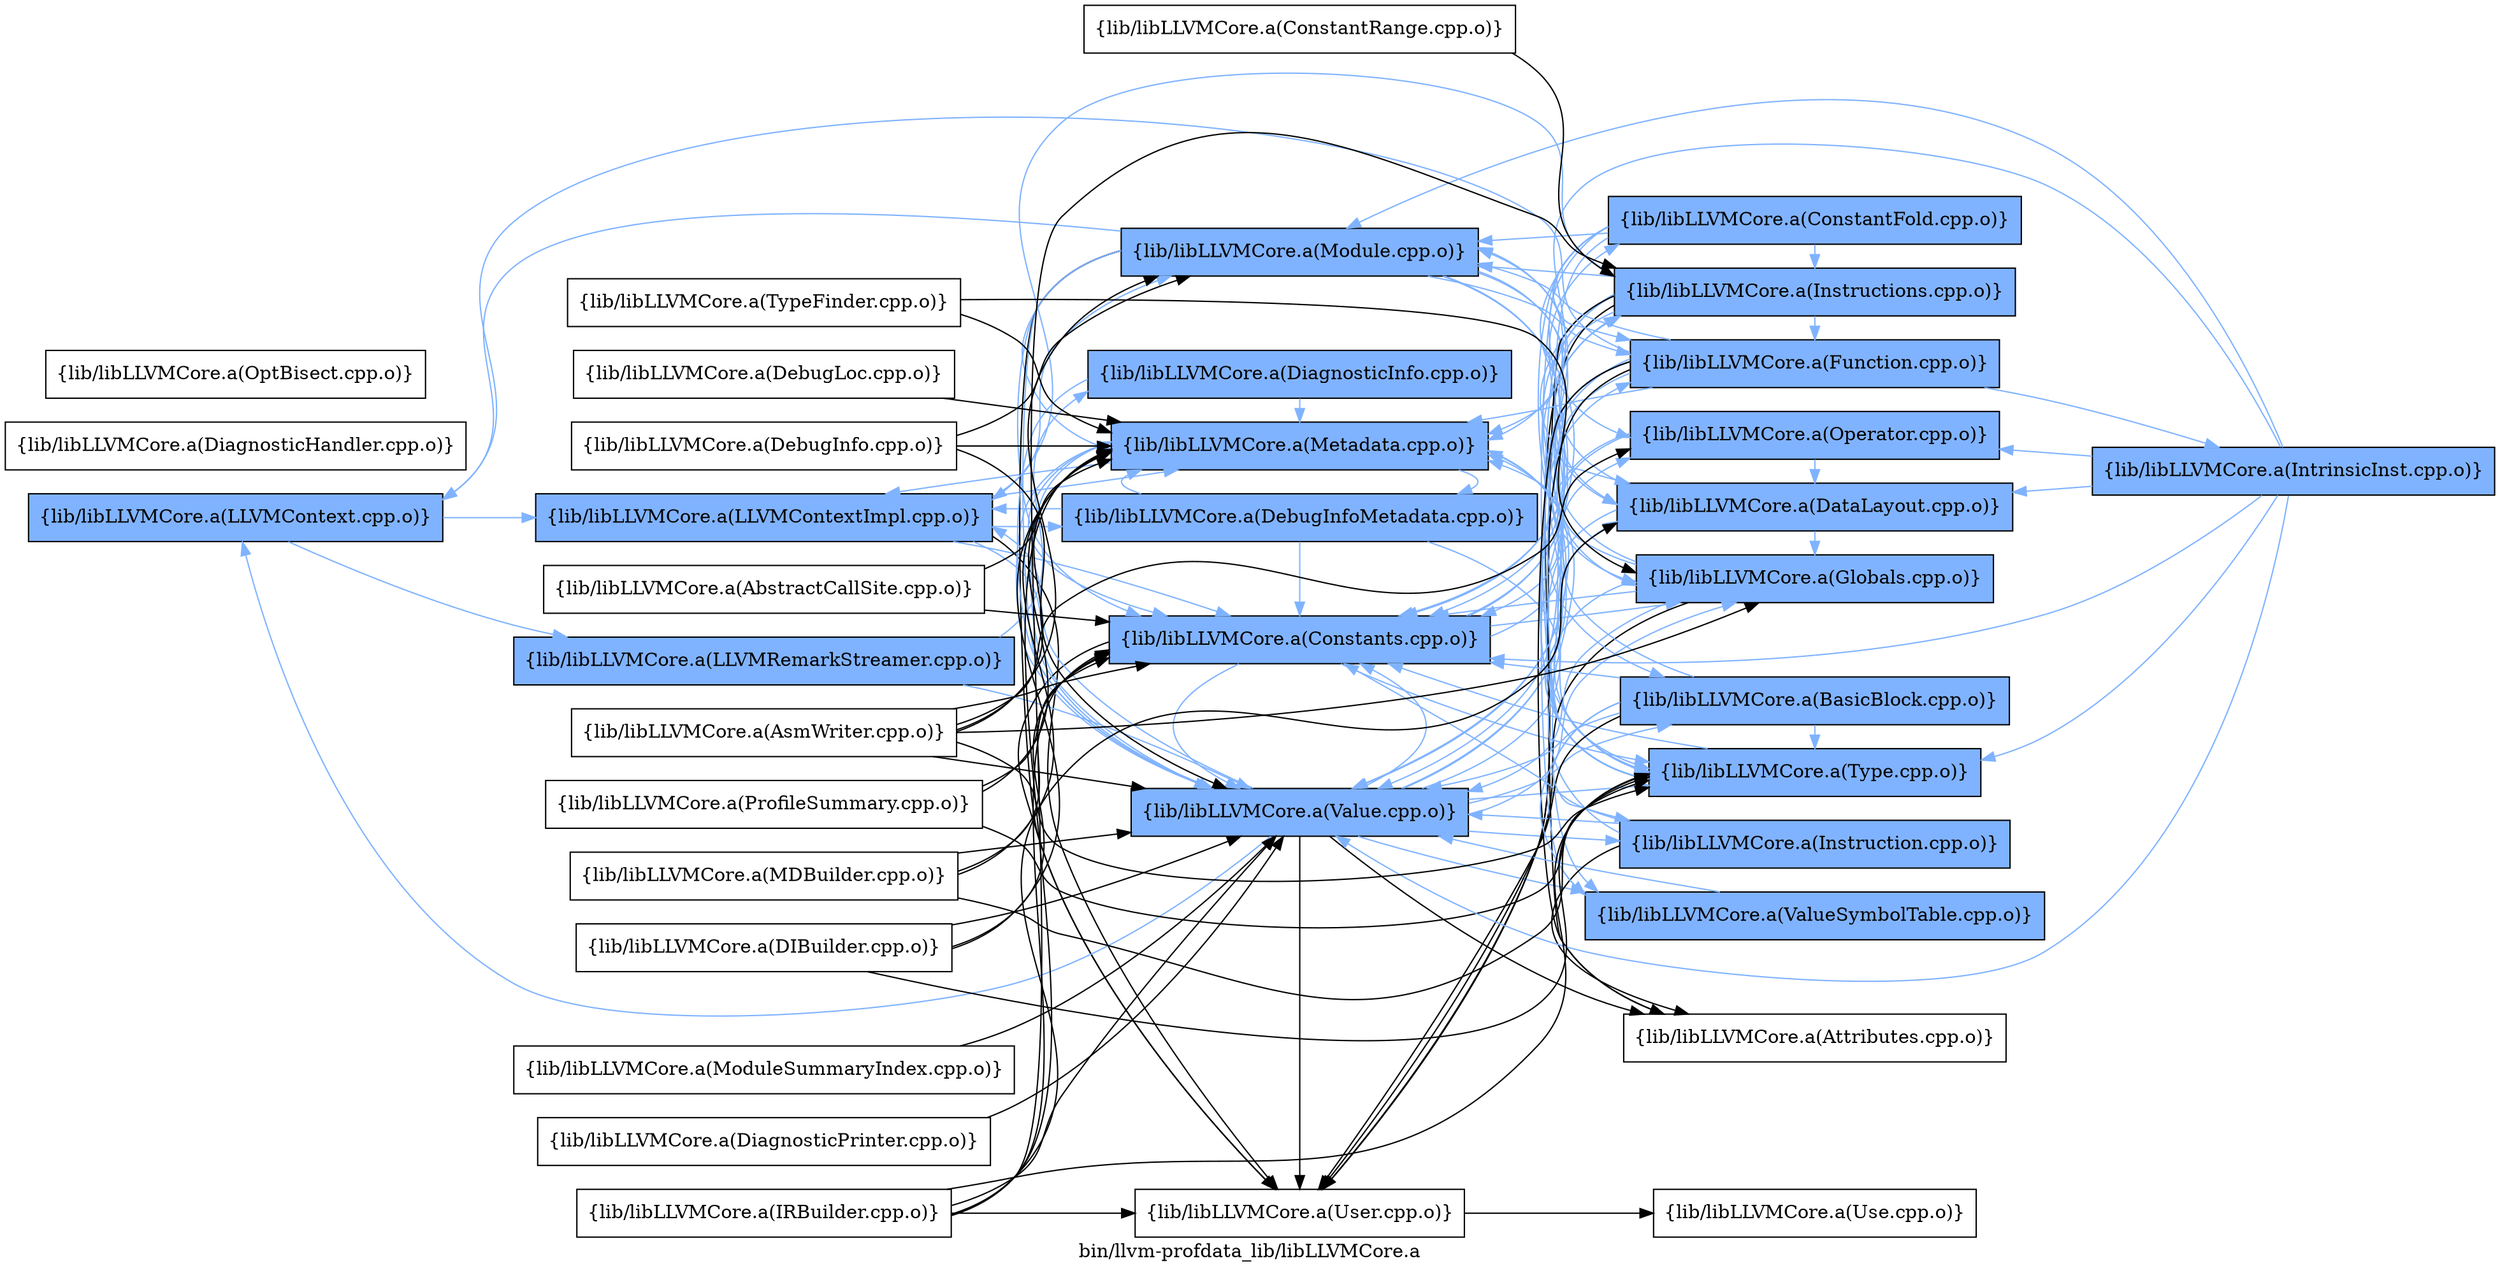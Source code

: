 digraph "bin/llvm-profdata_lib/libLLVMCore.a" {
	label="bin/llvm-profdata_lib/libLLVMCore.a";
	rankdir=LR;
	{ rank=same; Node0x55ede755e3e8;  }
	{ rank=same; Node0x55ede755fab8; Node0x55ede755b9b8;  }
	{ rank=same; Node0x55ede755dd58; Node0x55ede755bb48; Node0x55ede755d218; Node0x55ede755cfe8; Node0x55ede755e488; Node0x55ede755ebb8; Node0x55ede755d6c8;  }
	{ rank=same; Node0x55ede755f338; Node0x55ede7560198; Node0x55ede755e0c8; Node0x55ede755ea78; Node0x55ede755f658; Node0x55ede755cf48; Node0x55ede755e708; Node0x55ede755d3a8; Node0x55ede755e758; Node0x55ede755d128; Node0x55ede755ec08; Node0x55ede755fd38;  }
	{ rank=same; Node0x55ede755e3e8;  }
	{ rank=same; Node0x55ede755fab8; Node0x55ede755b9b8;  }
	{ rank=same; Node0x55ede755dd58; Node0x55ede755bb48; Node0x55ede755d218; Node0x55ede755cfe8; Node0x55ede755e488; Node0x55ede755ebb8; Node0x55ede755d6c8;  }
	{ rank=same; Node0x55ede755f338; Node0x55ede7560198; Node0x55ede755e0c8; Node0x55ede755ea78; Node0x55ede755f658; Node0x55ede755cf48; Node0x55ede755e708; Node0x55ede755d3a8; Node0x55ede755e758; Node0x55ede755d128; Node0x55ede755ec08; Node0x55ede755fd38;  }

	Node0x55ede755e3e8 [shape=record,shape=box,group=1,style=filled,fillcolor="0.600000 0.5 1",label="{lib/libLLVMCore.a(LLVMContext.cpp.o)}"];
	Node0x55ede755e3e8 -> Node0x55ede755fab8[color="0.600000 0.5 1"];
	Node0x55ede755e3e8 -> Node0x55ede755b9b8[color="0.600000 0.5 1"];
	Node0x55ede7560328 [shape=record,shape=box,group=0,label="{lib/libLLVMCore.a(ProfileSummary.cpp.o)}"];
	Node0x55ede7560328 -> Node0x55ede755dd58;
	Node0x55ede7560328 -> Node0x55ede755d218;
	Node0x55ede7560328 -> Node0x55ede755f658;
	Node0x55ede755fab8 [shape=record,shape=box,group=1,style=filled,fillcolor="0.600000 0.5 1",label="{lib/libLLVMCore.a(LLVMContextImpl.cpp.o)}"];
	Node0x55ede755fab8 -> Node0x55ede755dd58[color="0.600000 0.5 1"];
	Node0x55ede755fab8 -> Node0x55ede755bb48[color="0.600000 0.5 1"];
	Node0x55ede755fab8 -> Node0x55ede755d218[color="0.600000 0.5 1"];
	Node0x55ede755fab8 -> Node0x55ede755cfe8[color="0.600000 0.5 1"];
	Node0x55ede755fab8 -> Node0x55ede755e488;
	Node0x55ede755fab8 -> Node0x55ede755ebb8[color="0.600000 0.5 1"];
	Node0x55ede755b9b8 [shape=record,shape=box,group=1,style=filled,fillcolor="0.600000 0.5 1",label="{lib/libLLVMCore.a(LLVMRemarkStreamer.cpp.o)}"];
	Node0x55ede755b9b8 -> Node0x55ede755d6c8[color="0.600000 0.5 1"];
	Node0x55ede755b9b8 -> Node0x55ede755ebb8[color="0.600000 0.5 1"];
	Node0x55ede755ddf8 [shape=record,shape=box,group=0,label="{lib/libLLVMCore.a(DiagnosticPrinter.cpp.o)}"];
	Node0x55ede755ddf8 -> Node0x55ede755ebb8;
	Node0x55ede755ebb8 [shape=record,shape=box,group=1,style=filled,fillcolor="0.600000 0.5 1",label="{lib/libLLVMCore.a(Value.cpp.o)}"];
	Node0x55ede755ebb8 -> Node0x55ede755e3e8[color="0.600000 0.5 1"];
	Node0x55ede755ebb8 -> Node0x55ede755cf48[color="0.600000 0.5 1"];
	Node0x55ede755ebb8 -> Node0x55ede755dd58[color="0.600000 0.5 1"];
	Node0x55ede755ebb8 -> Node0x55ede755d128[color="0.600000 0.5 1"];
	Node0x55ede755ebb8 -> Node0x55ede755ec08[color="0.600000 0.5 1"];
	Node0x55ede755ebb8 -> Node0x55ede755f338[color="0.600000 0.5 1"];
	Node0x55ede755ebb8 -> Node0x55ede755e708[color="0.600000 0.5 1"];
	Node0x55ede755ebb8 -> Node0x55ede7560198[color="0.600000 0.5 1"];
	Node0x55ede755ebb8 -> Node0x55ede755fd38;
	Node0x55ede755ebb8 -> Node0x55ede755fab8[color="0.600000 0.5 1"];
	Node0x55ede755ebb8 -> Node0x55ede755d218[color="0.600000 0.5 1"];
	Node0x55ede755ebb8 -> Node0x55ede755f658[color="0.600000 0.5 1"];
	Node0x55ede755ebb8 -> Node0x55ede755e488;
	Node0x55ede755ebb8 -> Node0x55ede755d3a8[color="0.600000 0.5 1"];
	Node0x55ede755d6c8 [shape=record,shape=box,group=1,style=filled,fillcolor="0.600000 0.5 1",label="{lib/libLLVMCore.a(DiagnosticInfo.cpp.o)}"];
	Node0x55ede755d6c8 -> Node0x55ede755d218[color="0.600000 0.5 1"];
	Node0x55ede755d6c8 -> Node0x55ede755ebb8[color="0.600000 0.5 1"];
	Node0x55ede755d218 [shape=record,shape=box,group=1,style=filled,fillcolor="0.600000 0.5 1",label="{lib/libLLVMCore.a(Metadata.cpp.o)}"];
	Node0x55ede755d218 -> Node0x55ede755dd58[color="0.600000 0.5 1"];
	Node0x55ede755d218 -> Node0x55ede755bb48[color="0.600000 0.5 1"];
	Node0x55ede755d218 -> Node0x55ede755fab8[color="0.600000 0.5 1"];
	Node0x55ede755d218 -> Node0x55ede755f658[color="0.600000 0.5 1"];
	Node0x55ede755d218 -> Node0x55ede755ebb8[color="0.600000 0.5 1"];
	Node0x55ede755cf48 [shape=record,shape=box,group=1,style=filled,fillcolor="0.600000 0.5 1",label="{lib/libLLVMCore.a(Function.cpp.o)}"];
	Node0x55ede755cf48 -> Node0x55ede755e3e8[color="0.600000 0.5 1"];
	Node0x55ede755cf48 -> Node0x55ede755dd58[color="0.600000 0.5 1"];
	Node0x55ede755cf48 -> Node0x55ede755ec08[color="0.600000 0.5 1"];
	Node0x55ede755cf48 -> Node0x55ede755e708[color="0.600000 0.5 1"];
	Node0x55ede755cf48 -> Node0x55ede755fd38;
	Node0x55ede755cf48 -> Node0x55ede755e398[color="0.600000 0.5 1"];
	Node0x55ede755cf48 -> Node0x55ede755d218[color="0.600000 0.5 1"];
	Node0x55ede755cf48 -> Node0x55ede755cfe8[color="0.600000 0.5 1"];
	Node0x55ede755cf48 -> Node0x55ede755f658[color="0.600000 0.5 1"];
	Node0x55ede755cf48 -> Node0x55ede755e488;
	Node0x55ede755cf48 -> Node0x55ede755ebb8[color="0.600000 0.5 1"];
	Node0x55ede755cf48 -> Node0x55ede755d3a8[color="0.600000 0.5 1"];
	Node0x55ede755dd58 [shape=record,shape=box,group=1,style=filled,fillcolor="0.600000 0.5 1",label="{lib/libLLVMCore.a(Constants.cpp.o)}"];
	Node0x55ede755dd58 -> Node0x55ede755f338[color="0.600000 0.5 1"];
	Node0x55ede755dd58 -> Node0x55ede7560198[color="0.600000 0.5 1"];
	Node0x55ede755dd58 -> Node0x55ede755e0c8[color="0.600000 0.5 1"];
	Node0x55ede755dd58 -> Node0x55ede755ea78[color="0.600000 0.5 1"];
	Node0x55ede755dd58 -> Node0x55ede755f658[color="0.600000 0.5 1"];
	Node0x55ede755dd58 -> Node0x55ede755e488;
	Node0x55ede755dd58 -> Node0x55ede755ebb8[color="0.600000 0.5 1"];
	Node0x55ede755ec08 [shape=record,shape=box,group=1,style=filled,fillcolor="0.600000 0.5 1",label="{lib/libLLVMCore.a(BasicBlock.cpp.o)}"];
	Node0x55ede755ec08 -> Node0x55ede755dd58[color="0.600000 0.5 1"];
	Node0x55ede755ec08 -> Node0x55ede755d128[color="0.600000 0.5 1"];
	Node0x55ede755ec08 -> Node0x55ede755d218[color="0.600000 0.5 1"];
	Node0x55ede755ec08 -> Node0x55ede755f658[color="0.600000 0.5 1"];
	Node0x55ede755ec08 -> Node0x55ede755e488;
	Node0x55ede755ec08 -> Node0x55ede755ebb8[color="0.600000 0.5 1"];
	Node0x55ede755ec08 -> Node0x55ede755d3a8[color="0.600000 0.5 1"];
	Node0x55ede755e708 [shape=record,shape=box,group=1,style=filled,fillcolor="0.600000 0.5 1",label="{lib/libLLVMCore.a(DataLayout.cpp.o)}"];
	Node0x55ede755e708 -> Node0x55ede7560198[color="0.600000 0.5 1"];
	Node0x55ede755e708 -> Node0x55ede755cfe8[color="0.600000 0.5 1"];
	Node0x55ede755e708 -> Node0x55ede755f658[color="0.600000 0.5 1"];
	Node0x55ede755fd38 [shape=record,shape=box,group=0,label="{lib/libLLVMCore.a(Attributes.cpp.o)}"];
	Node0x55ede755e398 [shape=record,shape=box,group=1,style=filled,fillcolor="0.600000 0.5 1",label="{lib/libLLVMCore.a(IntrinsicInst.cpp.o)}"];
	Node0x55ede755e398 -> Node0x55ede755dd58[color="0.600000 0.5 1"];
	Node0x55ede755e398 -> Node0x55ede755e708[color="0.600000 0.5 1"];
	Node0x55ede755e398 -> Node0x55ede755d218[color="0.600000 0.5 1"];
	Node0x55ede755e398 -> Node0x55ede755cfe8[color="0.600000 0.5 1"];
	Node0x55ede755e398 -> Node0x55ede755ea78[color="0.600000 0.5 1"];
	Node0x55ede755e398 -> Node0x55ede755f658[color="0.600000 0.5 1"];
	Node0x55ede755e398 -> Node0x55ede755ebb8[color="0.600000 0.5 1"];
	Node0x55ede755cfe8 [shape=record,shape=box,group=1,style=filled,fillcolor="0.600000 0.5 1",label="{lib/libLLVMCore.a(Module.cpp.o)}"];
	Node0x55ede755cfe8 -> Node0x55ede755e3e8[color="0.600000 0.5 1"];
	Node0x55ede755cfe8 -> Node0x55ede755cf48[color="0.600000 0.5 1"];
	Node0x55ede755cfe8 -> Node0x55ede755dd58[color="0.600000 0.5 1"];
	Node0x55ede755cfe8 -> Node0x55ede755e708[color="0.600000 0.5 1"];
	Node0x55ede755cfe8 -> Node0x55ede7560198[color="0.600000 0.5 1"];
	Node0x55ede755cfe8 -> Node0x55ede755d218[color="0.600000 0.5 1"];
	Node0x55ede755cfe8 -> Node0x55ede755f658[color="0.600000 0.5 1"];
	Node0x55ede755cfe8 -> Node0x55ede755e488;
	Node0x55ede755cfe8 -> Node0x55ede755ebb8[color="0.600000 0.5 1"];
	Node0x55ede755cfe8 -> Node0x55ede755d3a8[color="0.600000 0.5 1"];
	Node0x55ede755f658 [shape=record,shape=box,group=1,style=filled,fillcolor="0.600000 0.5 1",label="{lib/libLLVMCore.a(Type.cpp.o)}"];
	Node0x55ede755f658 -> Node0x55ede755dd58[color="0.600000 0.5 1"];
	Node0x55ede755e488 [shape=record,shape=box,group=0,label="{lib/libLLVMCore.a(User.cpp.o)}"];
	Node0x55ede755e488 -> Node0x55ede755e758;
	Node0x55ede755d3a8 [shape=record,shape=box,group=1,style=filled,fillcolor="0.600000 0.5 1",label="{lib/libLLVMCore.a(ValueSymbolTable.cpp.o)}"];
	Node0x55ede755d3a8 -> Node0x55ede755ebb8[color="0.600000 0.5 1"];
	Node0x55ede755f338 [shape=record,shape=box,group=1,style=filled,fillcolor="0.600000 0.5 1",label="{lib/libLLVMCore.a(Instructions.cpp.o)}"];
	Node0x55ede755f338 -> Node0x55ede755cf48[color="0.600000 0.5 1"];
	Node0x55ede755f338 -> Node0x55ede755dd58[color="0.600000 0.5 1"];
	Node0x55ede755f338 -> Node0x55ede755e708[color="0.600000 0.5 1"];
	Node0x55ede755f338 -> Node0x55ede755fd38;
	Node0x55ede755f338 -> Node0x55ede755fab8[color="0.600000 0.5 1"];
	Node0x55ede755f338 -> Node0x55ede755d218[color="0.600000 0.5 1"];
	Node0x55ede755f338 -> Node0x55ede755cfe8[color="0.600000 0.5 1"];
	Node0x55ede755f338 -> Node0x55ede755f658[color="0.600000 0.5 1"];
	Node0x55ede755f338 -> Node0x55ede755e488;
	Node0x55ede755f338 -> Node0x55ede755ebb8[color="0.600000 0.5 1"];
	Node0x55ede7560198 [shape=record,shape=box,group=1,style=filled,fillcolor="0.600000 0.5 1",label="{lib/libLLVMCore.a(Globals.cpp.o)}"];
	Node0x55ede7560198 -> Node0x55ede755dd58[color="0.600000 0.5 1"];
	Node0x55ede7560198 -> Node0x55ede755d218[color="0.600000 0.5 1"];
	Node0x55ede7560198 -> Node0x55ede755cfe8[color="0.600000 0.5 1"];
	Node0x55ede7560198 -> Node0x55ede755f658[color="0.600000 0.5 1"];
	Node0x55ede7560198 -> Node0x55ede755e488;
	Node0x55ede7560198 -> Node0x55ede755ebb8[color="0.600000 0.5 1"];
	Node0x55ede755e0c8 [shape=record,shape=box,group=1,style=filled,fillcolor="0.600000 0.5 1",label="{lib/libLLVMCore.a(ConstantFold.cpp.o)}"];
	Node0x55ede755e0c8 -> Node0x55ede755cf48[color="0.600000 0.5 1"];
	Node0x55ede755e0c8 -> Node0x55ede755dd58[color="0.600000 0.5 1"];
	Node0x55ede755e0c8 -> Node0x55ede755f338[color="0.600000 0.5 1"];
	Node0x55ede755e0c8 -> Node0x55ede7560198[color="0.600000 0.5 1"];
	Node0x55ede755e0c8 -> Node0x55ede755cfe8[color="0.600000 0.5 1"];
	Node0x55ede755e0c8 -> Node0x55ede755ea78[color="0.600000 0.5 1"];
	Node0x55ede755e0c8 -> Node0x55ede755f658[color="0.600000 0.5 1"];
	Node0x55ede755e0c8 -> Node0x55ede755ebb8[color="0.600000 0.5 1"];
	Node0x55ede755ea78 [shape=record,shape=box,group=1,style=filled,fillcolor="0.600000 0.5 1",label="{lib/libLLVMCore.a(Operator.cpp.o)}"];
	Node0x55ede755ea78 -> Node0x55ede755dd58[color="0.600000 0.5 1"];
	Node0x55ede755ea78 -> Node0x55ede755e708[color="0.600000 0.5 1"];
	Node0x55ede755ea78 -> Node0x55ede755f658[color="0.600000 0.5 1"];
	Node0x55ede755d128 [shape=record,shape=box,group=1,style=filled,fillcolor="0.600000 0.5 1",label="{lib/libLLVMCore.a(Instruction.cpp.o)}"];
	Node0x55ede755d128 -> Node0x55ede755dd58[color="0.600000 0.5 1"];
	Node0x55ede755d128 -> Node0x55ede755fd38;
	Node0x55ede755d128 -> Node0x55ede755d218[color="0.600000 0.5 1"];
	Node0x55ede755d128 -> Node0x55ede755ebb8[color="0.600000 0.5 1"];
	Node0x55ede755f568 [shape=record,shape=box,group=0,label="{lib/libLLVMCore.a(ConstantRange.cpp.o)}"];
	Node0x55ede755f568 -> Node0x55ede755f338;
	Node0x55ede755cc78 [shape=record,shape=box,group=0,label="{lib/libLLVMCore.a(AsmWriter.cpp.o)}"];
	Node0x55ede755cc78 -> Node0x55ede755dd58;
	Node0x55ede755cc78 -> Node0x55ede7560198;
	Node0x55ede755cc78 -> Node0x55ede755d218;
	Node0x55ede755cc78 -> Node0x55ede755cfe8;
	Node0x55ede755cc78 -> Node0x55ede755ea78;
	Node0x55ede755cc78 -> Node0x55ede755f658;
	Node0x55ede755cc78 -> Node0x55ede755ebb8;
	Node0x55ede755bb48 [shape=record,shape=box,group=1,style=filled,fillcolor="0.600000 0.5 1",label="{lib/libLLVMCore.a(DebugInfoMetadata.cpp.o)}"];
	Node0x55ede755bb48 -> Node0x55ede755dd58[color="0.600000 0.5 1"];
	Node0x55ede755bb48 -> Node0x55ede755fab8[color="0.600000 0.5 1"];
	Node0x55ede755bb48 -> Node0x55ede755d218[color="0.600000 0.5 1"];
	Node0x55ede755bb48 -> Node0x55ede755f658[color="0.600000 0.5 1"];
	Node0x55ede755d0d8 [shape=record,shape=box,group=0,label="{lib/libLLVMCore.a(AbstractCallSite.cpp.o)}"];
	Node0x55ede755d0d8 -> Node0x55ede755dd58;
	Node0x55ede755d0d8 -> Node0x55ede755d218;
	Node0x55ede755c728 [shape=record,shape=box,group=0,label="{lib/libLLVMCore.a(DebugLoc.cpp.o)}"];
	Node0x55ede755c728 -> Node0x55ede755d218;
	Node0x55ede755c9a8 [shape=record,shape=box,group=0,label="{lib/libLLVMCore.a(DebugInfo.cpp.o)}"];
	Node0x55ede755c9a8 -> Node0x55ede755d218;
	Node0x55ede755c9a8 -> Node0x55ede755cfe8;
	Node0x55ede755c9a8 -> Node0x55ede755ebb8;
	Node0x55ede755c1d8 [shape=record,shape=box,group=0,label="{lib/libLLVMCore.a(DIBuilder.cpp.o)}"];
	Node0x55ede755c1d8 -> Node0x55ede755dd58;
	Node0x55ede755c1d8 -> Node0x55ede755d218;
	Node0x55ede755c1d8 -> Node0x55ede755f658;
	Node0x55ede755c1d8 -> Node0x55ede755ebb8;
	Node0x55ede7560788 [shape=record,shape=box,group=0,label="{lib/libLLVMCore.a(IRBuilder.cpp.o)}"];
	Node0x55ede7560788 -> Node0x55ede755dd58;
	Node0x55ede7560788 -> Node0x55ede755f338;
	Node0x55ede7560788 -> Node0x55ede755e708;
	Node0x55ede7560788 -> Node0x55ede755d218;
	Node0x55ede7560788 -> Node0x55ede755f658;
	Node0x55ede7560788 -> Node0x55ede755e488;
	Node0x55ede7560788 -> Node0x55ede755ebb8;
	Node0x55ede755c6d8 [shape=record,shape=box,group=0,label="{lib/libLLVMCore.a(DiagnosticHandler.cpp.o)}"];
	Node0x55ede755dee8 [shape=record,shape=box,group=0,label="{lib/libLLVMCore.a(MDBuilder.cpp.o)}"];
	Node0x55ede755dee8 -> Node0x55ede755dd58;
	Node0x55ede755dee8 -> Node0x55ede755d218;
	Node0x55ede755dee8 -> Node0x55ede755f658;
	Node0x55ede755dee8 -> Node0x55ede755ebb8;
	Node0x55ede755ed98 [shape=record,shape=box,group=0,label="{lib/libLLVMCore.a(ModuleSummaryIndex.cpp.o)}"];
	Node0x55ede755ed98 -> Node0x55ede755ebb8;
	Node0x55ede75605a8 [shape=record,shape=box,group=0,label="{lib/libLLVMCore.a(OptBisect.cpp.o)}"];
	Node0x55ede7560698 [shape=record,shape=box,group=0,label="{lib/libLLVMCore.a(TypeFinder.cpp.o)}"];
	Node0x55ede7560698 -> Node0x55ede7560198;
	Node0x55ede7560698 -> Node0x55ede755d218;
	Node0x55ede755e758 [shape=record,shape=box,group=0,label="{lib/libLLVMCore.a(Use.cpp.o)}"];
}
